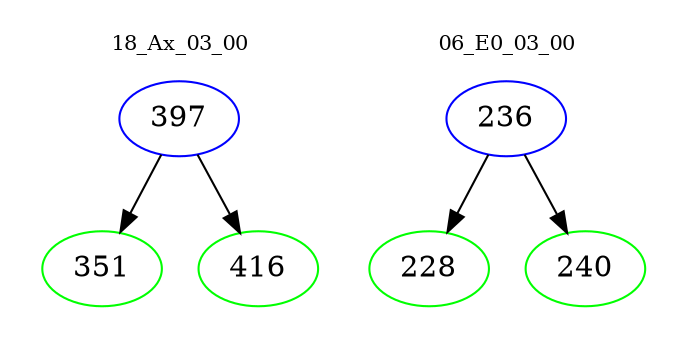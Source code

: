 digraph{
subgraph cluster_0 {
color = white
label = "18_Ax_03_00";
fontsize=10;
T0_397 [label="397", color="blue"]
T0_397 -> T0_351 [color="black"]
T0_351 [label="351", color="green"]
T0_397 -> T0_416 [color="black"]
T0_416 [label="416", color="green"]
}
subgraph cluster_1 {
color = white
label = "06_E0_03_00";
fontsize=10;
T1_236 [label="236", color="blue"]
T1_236 -> T1_228 [color="black"]
T1_228 [label="228", color="green"]
T1_236 -> T1_240 [color="black"]
T1_240 [label="240", color="green"]
}
}
